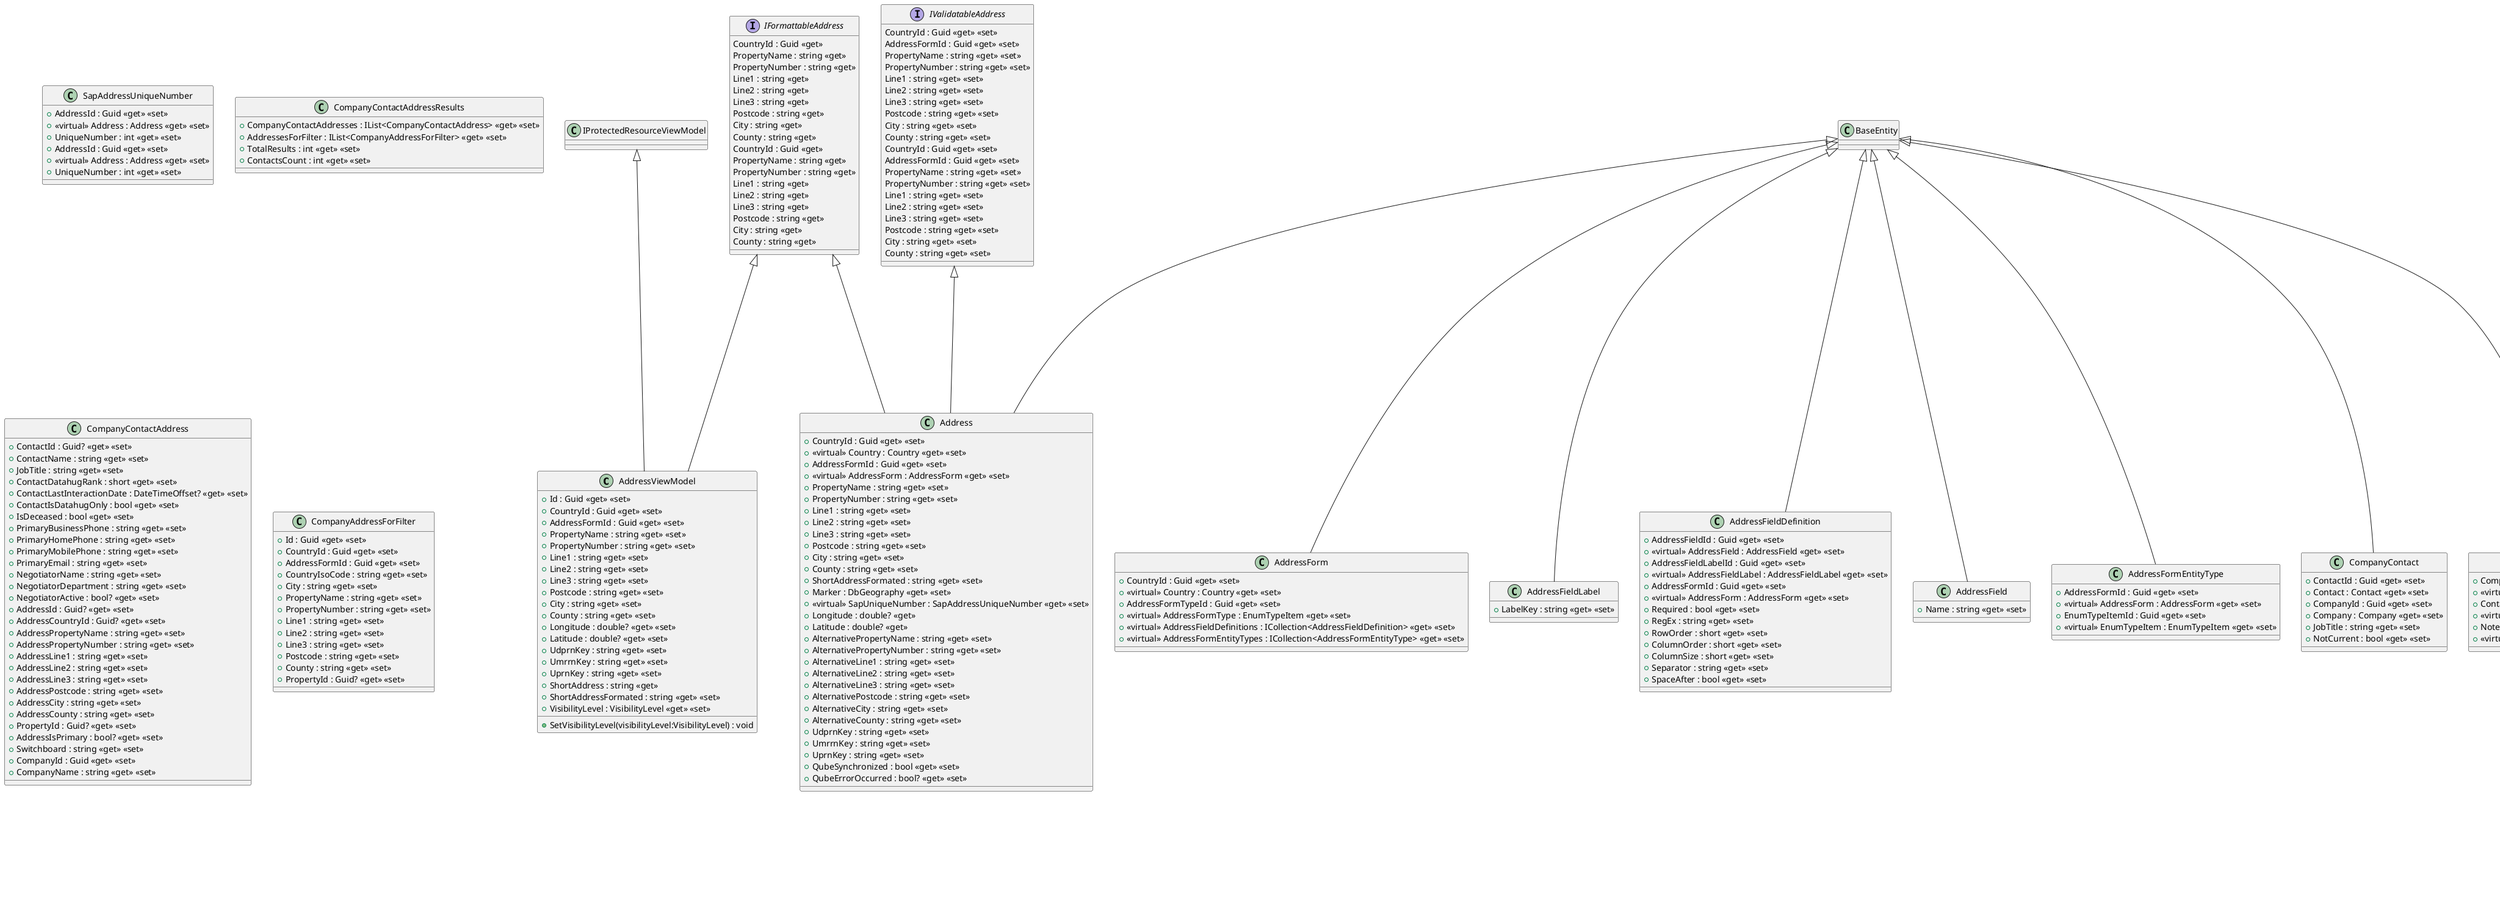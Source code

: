 @startuml AddressViewModel
class AddressViewModel {
    + Id : Guid <<get>> <<set>>
    + CountryId : Guid <<get>> <<set>>
    + AddressFormId : Guid <<get>> <<set>>
    + PropertyName : string <<get>> <<set>>
    + PropertyNumber : string <<get>> <<set>>
    + Line1 : string <<get>> <<set>>
    + Line2 : string <<get>> <<set>>
    + Line3 : string <<get>> <<set>>
    + Postcode : string <<get>> <<set>>
    + City : string <<get>> <<set>>
    + County : string <<get>> <<set>>
    + Longitude : double? <<get>> <<set>>
    + Latitude : double? <<get>> <<set>>
    + UdprnKey : string <<get>> <<set>>
    + UmrrnKey : string <<get>> <<set>>
    + UprnKey : string <<get>> <<set>>
    + ShortAddress : string <<get>>
    + ShortAddressFormated : string <<get>> <<set>>
    + VisibilityLevel : VisibilityLevel <<get>> <<set>>
    + SetVisibilityLevel(visibilityLevel:VisibilityLevel) : void
}
IFormattableAddress <|-- AddressViewModel
IProtectedResourceViewModel <|-- AddressViewModel

class AddressForm {
    + CountryId : Guid <<get>> <<set>>
    + <<virtual>> Country : Country <<get>> <<set>>
    + AddressFormTypeId : Guid <<get>> <<set>>
    + <<virtual>> AddressFormType : EnumTypeItem <<get>> <<set>>
    + <<virtual>> AddressFieldDefinitions : ICollection<AddressFieldDefinition> <<get>> <<set>>
    + <<virtual>> AddressFormEntityTypes : ICollection<AddressFormEntityType> <<get>> <<set>>
}
BaseEntity <|-- AddressForm

class AddressFieldLabel {
    + LabelKey : string <<get>> <<set>>
}
BaseEntity <|-- AddressFieldLabel

class AddressFieldDefinition {
    + AddressFieldId : Guid <<get>> <<set>>
    + <<virtual>> AddressField : AddressField <<get>> <<set>>
    + AddressFieldLabelId : Guid <<get>> <<set>>
    + <<virtual>> AddressFieldLabel : AddressFieldLabel <<get>> <<set>>
    + AddressFormId : Guid <<get>> <<set>>
    + <<virtual>> AddressForm : AddressForm <<get>> <<set>>
    + Required : bool <<get>> <<set>>
    + RegEx : string <<get>> <<set>>
    + RowOrder : short <<get>> <<set>>
    + ColumnOrder : short <<get>> <<set>>
    + ColumnSize : short <<get>> <<set>>
    + Separator : string <<get>> <<set>>
    + SpaceAfter : bool <<get>> <<set>>
}
BaseEntity <|-- AddressFieldDefinition

class AddressField {
    + Name : string <<get>> <<set>>
}
BaseEntity <|-- AddressField

class Address {
    + CountryId : Guid <<get>> <<set>>
    + <<virtual>> Country : Country <<get>> <<set>>
    + AddressFormId : Guid <<get>> <<set>>
    + <<virtual>> AddressForm : AddressForm <<get>> <<set>>
    + PropertyName : string <<get>> <<set>>
    + PropertyNumber : string <<get>> <<set>>
    + Line1 : string <<get>> <<set>>
    + Line2 : string <<get>> <<set>>
    + Line3 : string <<get>> <<set>>
    + Postcode : string <<get>> <<set>>
    + City : string <<get>> <<set>>
    + County : string <<get>> <<set>>
    + ShortAddressFormated : string <<get>> <<set>>
    + Marker : DbGeography <<get>> <<set>>
    + <<virtual>> SapUniqueNumber : SapAddressUniqueNumber <<get>> <<set>>
    + Longitude : double? <<get>>
    + Latitude : double? <<get>>
    + AlternativePropertyName : string <<get>> <<set>>
    + AlternativePropertyNumber : string <<get>> <<set>>
    + AlternativeLine1 : string <<get>> <<set>>
    + AlternativeLine2 : string <<get>> <<set>>
    + AlternativeLine3 : string <<get>> <<set>>
    + AlternativePostcode : string <<get>> <<set>>
    + AlternativeCity : string <<get>> <<set>>
    + AlternativeCounty : string <<get>> <<set>>
    + UdprnKey : string <<get>> <<set>>
    + UmrrnKey : string <<get>> <<set>>
    + UprnKey : string <<get>> <<set>>
    + QubeSynchronized : bool <<get>> <<set>>
    + QubeErrorOccurred : bool? <<get>> <<set>>
}
BaseEntity <|-- Address
IValidatableAddress <|-- Address
IFormattableAddress <|-- Address

class SapAddressUniqueNumber {
    + AddressId : Guid <<get>> <<set>>
    + <<virtual>> Address : Address <<get>> <<set>>
    + UniqueNumber : int <<get>> <<set>>
}

interface IValidatableAddress {
    CountryId : Guid <<get>> <<set>>
    AddressFormId : Guid <<get>> <<set>>
    PropertyName : string <<get>> <<set>>
    PropertyNumber : string <<get>> <<set>>
    Line1 : string <<get>> <<set>>
    Line2 : string <<get>> <<set>>
    Line3 : string <<get>> <<set>>
    Postcode : string <<get>> <<set>>
    City : string <<get>> <<set>>
    County : string <<get>> <<set>>
}

interface IFormattableAddress {
    CountryId : Guid <<get>>
    PropertyName : string <<get>>
    PropertyNumber : string <<get>>
    Line1 : string <<get>>
    Line2 : string <<get>>
    Line3 : string <<get>>
    Postcode : string <<get>>
    City : string <<get>>
    County : string <<get>>
}

class AddressFormEntityType {
    + AddressFormId : Guid <<get>> <<set>>
    + <<virtual>> AddressForm : AddressForm <<get>> <<set>>
    + EnumTypeItemId : Guid <<get>> <<set>>
    + <<virtual>> EnumTypeItem : EnumTypeItem <<get>> <<set>>
}
BaseEntity <|-- AddressFormEntityType

'----------------------------

class CompanyContact {
    + ContactId : Guid <<get>> <<set>>
    + Contact : Contact <<get>> <<set>>
    + CompanyId : Guid <<get>> <<set>>
    + Company : Company <<get>> <<set>>
    + JobTitle : string <<get>> <<set>>
    + NotCurrent : bool <<get>> <<set>>
}
BaseEntity <|-- CompanyContact

class CompanyContactNote {
    + CompanyId : Guid <<get>> <<set>>
    + <<virtual>> Company : Company <<get>> <<set>>
    + ContactId : Guid <<get>> <<set>>
    + <<virtual>> Contact : Contact <<get>> <<set>>
    + NoteId : Guid <<get>> <<set>>
    + <<virtual>> Note : Note <<get>> <<set>>
}
BaseEntity <|-- CompanyContactNote

class CompanyContactAddressResults {
    + CompanyContactAddresses : IList<CompanyContactAddress> <<get>> <<set>>
    + AddressesForFilter : IList<CompanyAddressForFilter> <<get>> <<set>>
    + TotalResults : int <<get>> <<set>>
    + ContactsCount : int <<get>> <<set>>
}
class CompanyContactAddress {
    + ContactId : Guid? <<get>> <<set>>
    + ContactName : string <<get>> <<set>>
    + JobTitle : string <<get>> <<set>>
    + ContactDatahugRank : short <<get>> <<set>>
    + ContactLastInteractionDate : DateTimeOffset? <<get>> <<set>>
    + ContactIsDatahugOnly : bool <<get>> <<set>>
    + IsDeceased : bool <<get>> <<set>>
    + PrimaryBusinessPhone : string <<get>> <<set>>
    + PrimaryHomePhone : string <<get>> <<set>>
    + PrimaryMobilePhone : string <<get>> <<set>>
    + PrimaryEmail : string <<get>> <<set>>
    + NegotiatorName : string <<get>> <<set>>
    + NegotiatorDepartment : string <<get>> <<set>>
    + NegotiatorActive : bool? <<get>> <<set>>
    + AddressId : Guid? <<get>> <<set>>
    + AddressCountryId : Guid? <<get>> <<set>>
    + AddressPropertyName : string <<get>> <<set>>
    + AddressPropertyNumber : string <<get>> <<set>>
    + AddressLine1 : string <<get>> <<set>>
    + AddressLine2 : string <<get>> <<set>>
    + AddressLine3 : string <<get>> <<set>>
    + AddressPostcode : string <<get>> <<set>>
    + AddressCity : string <<get>> <<set>>
    + AddressCounty : string <<get>> <<set>>
    + PropertyId : Guid? <<get>> <<set>>
    + AddressIsPrimary : bool? <<get>> <<set>>
    + Switchboard : string <<get>> <<set>>
    + CompanyId : Guid <<get>> <<set>>
    + CompanyName : string <<get>> <<set>>
}
class CompanyAddressForFilter {
    + Id : Guid <<get>> <<set>>
    + CountryId : Guid <<get>> <<set>>
    + AddressFormId : Guid <<get>> <<set>>
    + CountryIsoCode : string <<get>> <<set>>
    + City : string <<get>> <<set>>
    + PropertyName : string <<get>> <<set>>
    + PropertyNumber : string <<get>> <<set>>
    + Line1 : string <<get>> <<set>>
    + Line2 : string <<get>> <<set>>
    + Line3 : string <<get>> <<set>>
    + Postcode : string <<get>> <<set>>
    + County : string <<get>> <<set>>
    + PropertyId : Guid? <<get>> <<set>>
}

class CompanyAddress {
    + CompanyId : Guid <<get>> <<set>>
    + <<virtual>> Company : Company <<get>> <<set>>
    + AddressId : Guid <<get>> <<set>>
    + <<virtual>> Address : Address <<get>> <<set>>
    + IsPrimary : bool <<get>> <<set>>
    + Switchboard : string <<get>> <<set>>
    + NotCurrent : bool <<get>> <<set>>
    + ContactCompanyAddresses : ICollection<ContactCompanyAddress> <<get>> <<set>>
}
BaseAuditableEntity <|-- CompanyAddress

class Company {
    + Name : string <<get>> <<set>>
    + AlternativeName : string <<get>> <<set>>
    + WebsiteUrl : string <<get>> <<set>>
    + ClientCarePageUrl : string <<get>> <<set>>
    + Description : string <<get>> <<set>>
    + Valid : bool <<get>> <<set>>
    + Email : string <<get>> <<set>>
    + CompanyCategoryId : Guid? <<get>> <<set>>
    + <<virtual>> CompanyCategory : EnumTypeItem <<get>> <<set>>
    + CompanyTypeId : Guid? <<get>> <<set>>
    + <<virtual>> CompanyType : EnumTypeItem <<get>> <<set>>
    + <<virtual>> CompaniesContacts : ICollection<CompanyContact> <<get>> <<set>>
    + ClientCareStatusId : Guid? <<get>> <<set>>
    + <<virtual>> ClientCareStatus : EnumTypeItem <<get>> <<set>>
    + RelationshipManagerId : Guid? <<get>> <<set>>
    + StandaloneCompany : bool <<get>> <<set>>
    + <<virtual>> RelationshipManager : User <<get>> <<set>>
    + <<virtual>> SapUniqueNumber : SapCompanyUniqueNumber <<get>> <<set>>
    + CddWarningFlag : bool <<get>> <<set>>
    + Deleted : bool <<get>> <<set>>
    + <<virtual>> Notes : ICollection<Note> <<get>> <<set>>
    + <<virtual>> CompanyContactNotes : IList<CompanyContactNote> <<get>> <<set>>
    + <<virtual>> CompanyAddresses : ICollection<CompanyAddress> <<get>> <<set>>
    + <<virtual>> Attachments : ICollection<Attachment> <<get>> <<set>>
    + <<virtual>> Portfolios : ICollection<Portfolio> <<get>> <<set>>
    + <<virtual>> HoldingCompanies : ICollection<HoldingCompany> <<get>> <<set>>
    + <<virtual>> ChildCompanies : ICollection<HoldingCompany> <<get>> <<set>>
    + <<virtual>> FundCompanies : ICollection<Company> <<get>> <<set>>
    + <<virtual>> Negotiators : ICollection<CompanyUser> <<get>> <<set>>
    + <<virtual>> CompanyDomains : ICollection<CompanyDomain> <<get>> <<set>>
    + OwningCompanyId : Guid? <<get>> <<set>>
    + <<virtual>> OwningCompany : Company <<get>> <<set>>
    + Version : int <<get>> <<set>>
    + DataHugOnly : bool <<get>> <<set>>
    + HighestDataHugRank : short <<get>> <<set>>
    + LatestLastInteractionDate : DateTimeOffset? <<get>> <<set>>
    + LatestLastInteractionById : Guid? <<get>> <<set>>
    + <<virtual>> LatestLastInteractionBy : User <<get>> <<set>>
    + RegistrationNumber : string <<get>> <<set>>
    + QubeSynchronized : bool <<get>> <<set>>
    + QubeErrorOccurred : bool? <<get>> <<set>>
    + InvestorTypeId : Guid? <<get>> <<set>>
    + InvestorType : EnumTypeItem <<get>> <<set>>
    + TenantTypeId : Guid? <<get>> <<set>>
    + TenantType : EnumTypeItem <<get>> <<set>>
    + HeadOfficeLocationId : Guid? <<get>> <<set>>
    + HeadOfficeLocation : Country <<get>> <<set>>
    + <<virtual>> OrganisationUnitCompanies : ICollection<OrganisationUnitCompany> <<get>> <<set>>
    + AgreementName : string <<get>> <<set>>
}
BaseAuditableEntity <|-- Company
IEntityWithAttachments <|-- Company
IEntityWithNotes <|-- Company
ISoftDeletableEntity <|-- Company
IEntityWithVersion <|-- Company

class SapAddressUniqueNumber {
    + AddressId : Guid <<get>> <<set>>
    + <<virtual>> Address : Address <<get>> <<set>>
    + UniqueNumber : int <<get>> <<set>>
}

interface IValidatableAddress {
    CountryId : Guid <<get>> <<set>>
    AddressFormId : Guid <<get>> <<set>>
    PropertyName : string <<get>> <<set>>
    PropertyNumber : string <<get>> <<set>>
    Line1 : string <<get>> <<set>>
    Line2 : string <<get>> <<set>>
    Line3 : string <<get>> <<set>>
    Postcode : string <<get>> <<set>>
    City : string <<get>> <<set>>
    County : string <<get>> <<set>>
}

interface IFormattableAddress {
    CountryId : Guid <<get>>
    PropertyName : string <<get>>
    PropertyNumber : string <<get>>
    Line1 : string <<get>>
    Line2 : string <<get>>
    Line3 : string <<get>>
    Postcode : string <<get>>
    City : string <<get>>
    County : string <<get>>
}


@enduml
